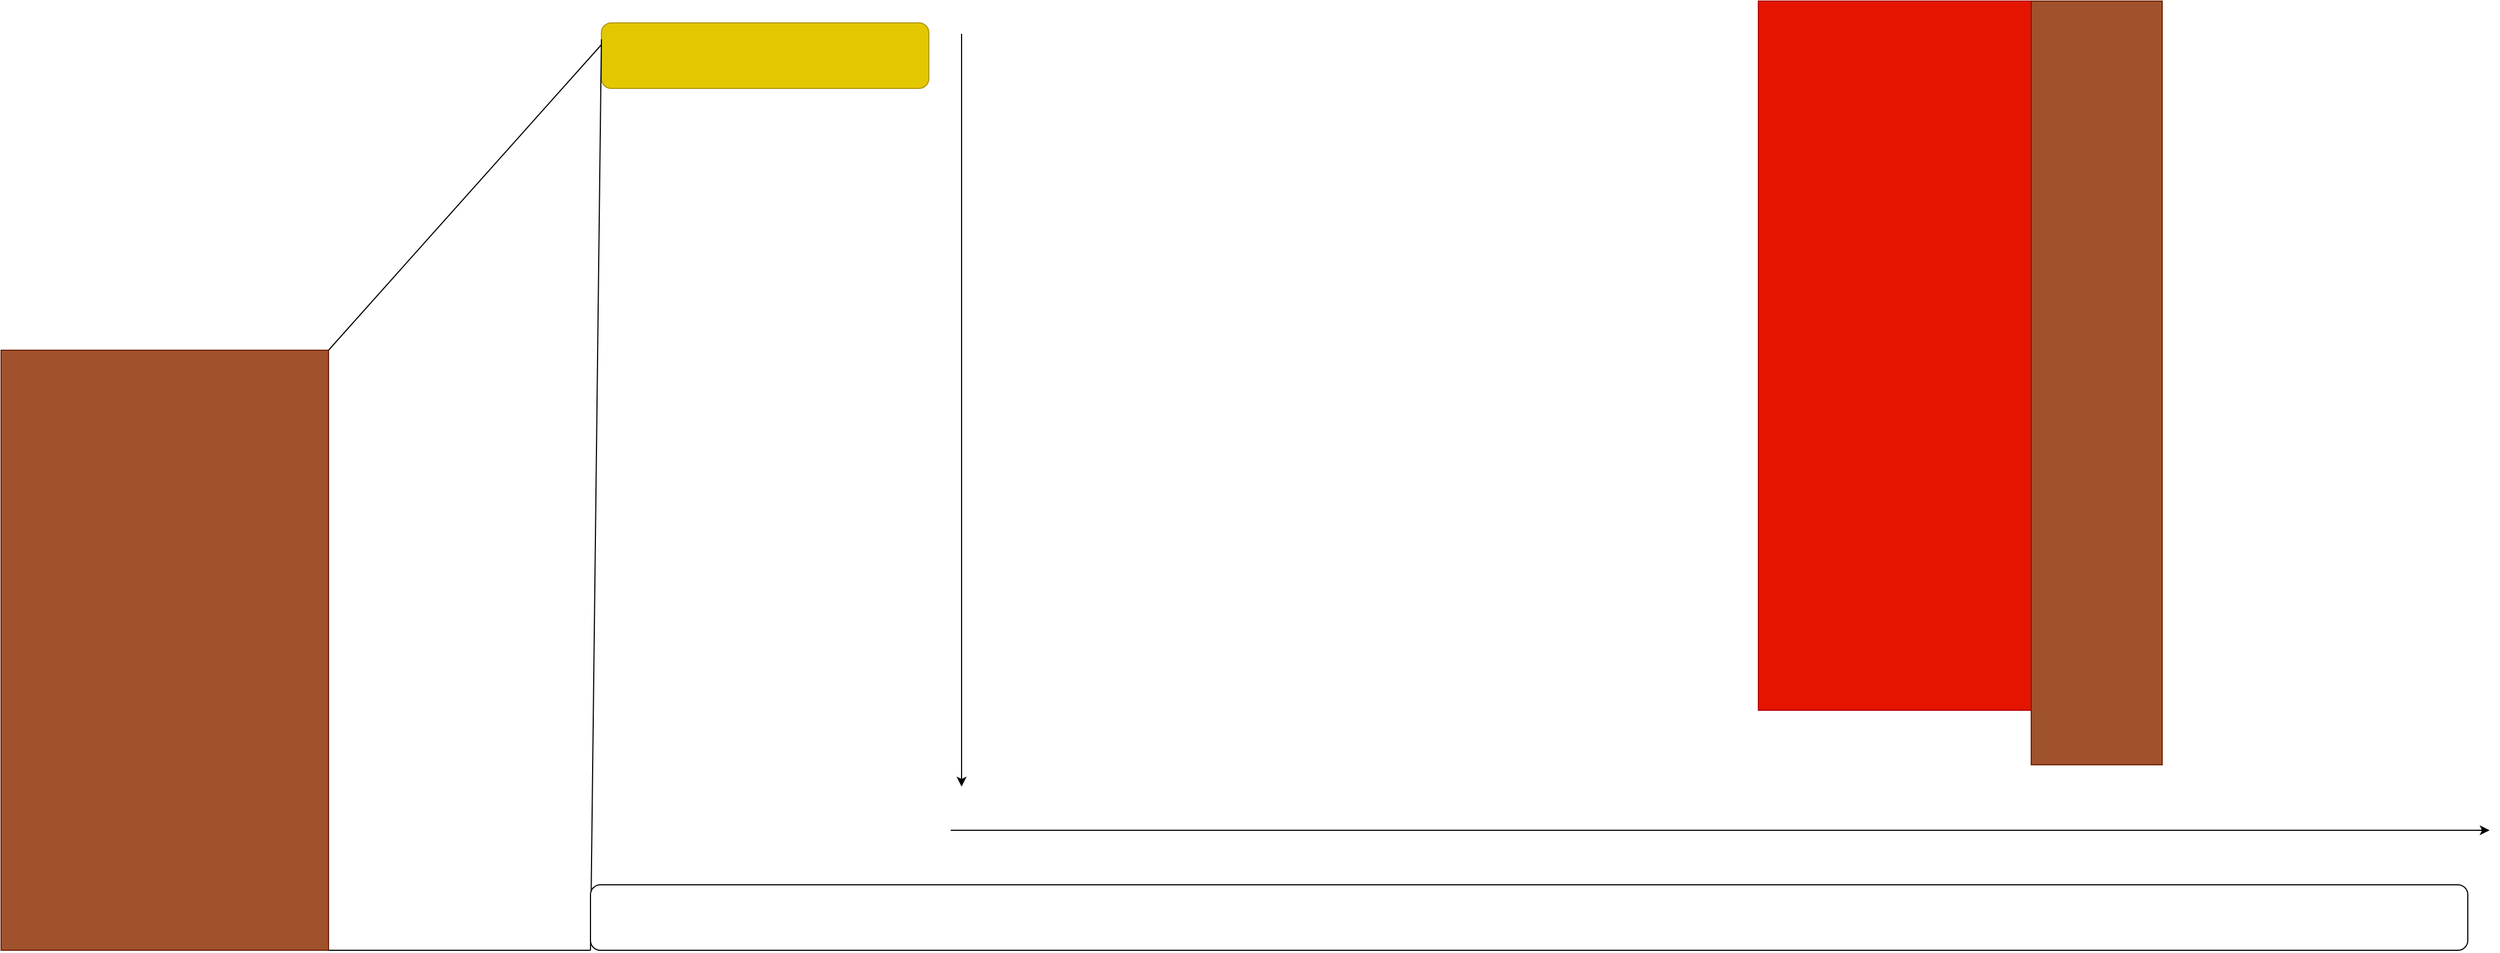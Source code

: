 <mxfile version="20.1.1" type="device"><diagram id="BmerYPoDpeGPfqIKX3ft" name="Page-1"><mxGraphModel dx="2946" dy="1603" grid="1" gridSize="10" guides="1" tooltips="1" connect="1" arrows="1" fold="1" page="1" pageScale="1" pageWidth="850" pageHeight="1100" math="0" shadow="0"><root><mxCell id="0"/><mxCell id="1" parent="0"/><mxCell id="2lW32Ih03a2Vch-R8tyL-2" value="" style="rounded=0;whiteSpace=wrap;html=1;fillColor=#a0522d;fontColor=#ffffff;strokeColor=#6D1F00;" vertex="1" parent="1"><mxGeometry x="10" y="550" width="300" height="550" as="geometry"/></mxCell><mxCell id="2lW32Ih03a2Vch-R8tyL-3" value="" style="endArrow=none;html=1;rounded=0;exitX=1;exitY=0;exitDx=0;exitDy=0;" edge="1" parent="1" source="2lW32Ih03a2Vch-R8tyL-2"><mxGeometry width="50" height="50" relative="1" as="geometry"><mxPoint x="980" y="440" as="sourcePoint"/><mxPoint x="560" y="270" as="targetPoint"/></mxGeometry></mxCell><mxCell id="2lW32Ih03a2Vch-R8tyL-4" value="" style="rounded=1;whiteSpace=wrap;html=1;fillColor=#e3c800;fontColor=#000000;strokeColor=#B09500;" vertex="1" parent="1"><mxGeometry x="560" y="250" width="300" height="60" as="geometry"/></mxCell><mxCell id="2lW32Ih03a2Vch-R8tyL-5" value="" style="endArrow=classic;html=1;rounded=0;" edge="1" parent="1"><mxGeometry width="50" height="50" relative="1" as="geometry"><mxPoint x="890" y="260" as="sourcePoint"/><mxPoint x="890" y="950" as="targetPoint"/></mxGeometry></mxCell><mxCell id="2lW32Ih03a2Vch-R8tyL-6" value="" style="endArrow=none;html=1;rounded=0;exitX=0;exitY=0.25;exitDx=0;exitDy=0;" edge="1" parent="1" source="2lW32Ih03a2Vch-R8tyL-4"><mxGeometry width="50" height="50" relative="1" as="geometry"><mxPoint x="1130" y="600" as="sourcePoint"/><mxPoint x="550" y="1100" as="targetPoint"/></mxGeometry></mxCell><mxCell id="2lW32Ih03a2Vch-R8tyL-7" value="" style="endArrow=none;html=1;rounded=0;exitX=1;exitY=1;exitDx=0;exitDy=0;" edge="1" parent="1" source="2lW32Ih03a2Vch-R8tyL-2"><mxGeometry width="50" height="50" relative="1" as="geometry"><mxPoint x="910" y="650" as="sourcePoint"/><mxPoint x="550" y="1100" as="targetPoint"/></mxGeometry></mxCell><mxCell id="2lW32Ih03a2Vch-R8tyL-8" value="" style="rounded=1;whiteSpace=wrap;html=1;" vertex="1" parent="1"><mxGeometry x="550" y="1040" width="1720" height="60" as="geometry"/></mxCell><mxCell id="2lW32Ih03a2Vch-R8tyL-10" value="" style="endArrow=classic;html=1;rounded=0;" edge="1" parent="1"><mxGeometry width="50" height="50" relative="1" as="geometry"><mxPoint x="880" y="990" as="sourcePoint"/><mxPoint x="2290" y="990" as="targetPoint"/></mxGeometry></mxCell><mxCell id="2lW32Ih03a2Vch-R8tyL-11" value="" style="rounded=0;whiteSpace=wrap;html=1;fillColor=#e51400;fontColor=#ffffff;strokeColor=#B20000;" vertex="1" parent="1"><mxGeometry x="1620" y="230" width="250" height="650" as="geometry"/></mxCell><mxCell id="2lW32Ih03a2Vch-R8tyL-13" value="" style="rounded=0;whiteSpace=wrap;html=1;fillColor=#a0522d;fontColor=#ffffff;strokeColor=#6D1F00;" vertex="1" parent="1"><mxGeometry x="1870" y="230" width="120" height="700" as="geometry"/></mxCell></root></mxGraphModel></diagram></mxfile>